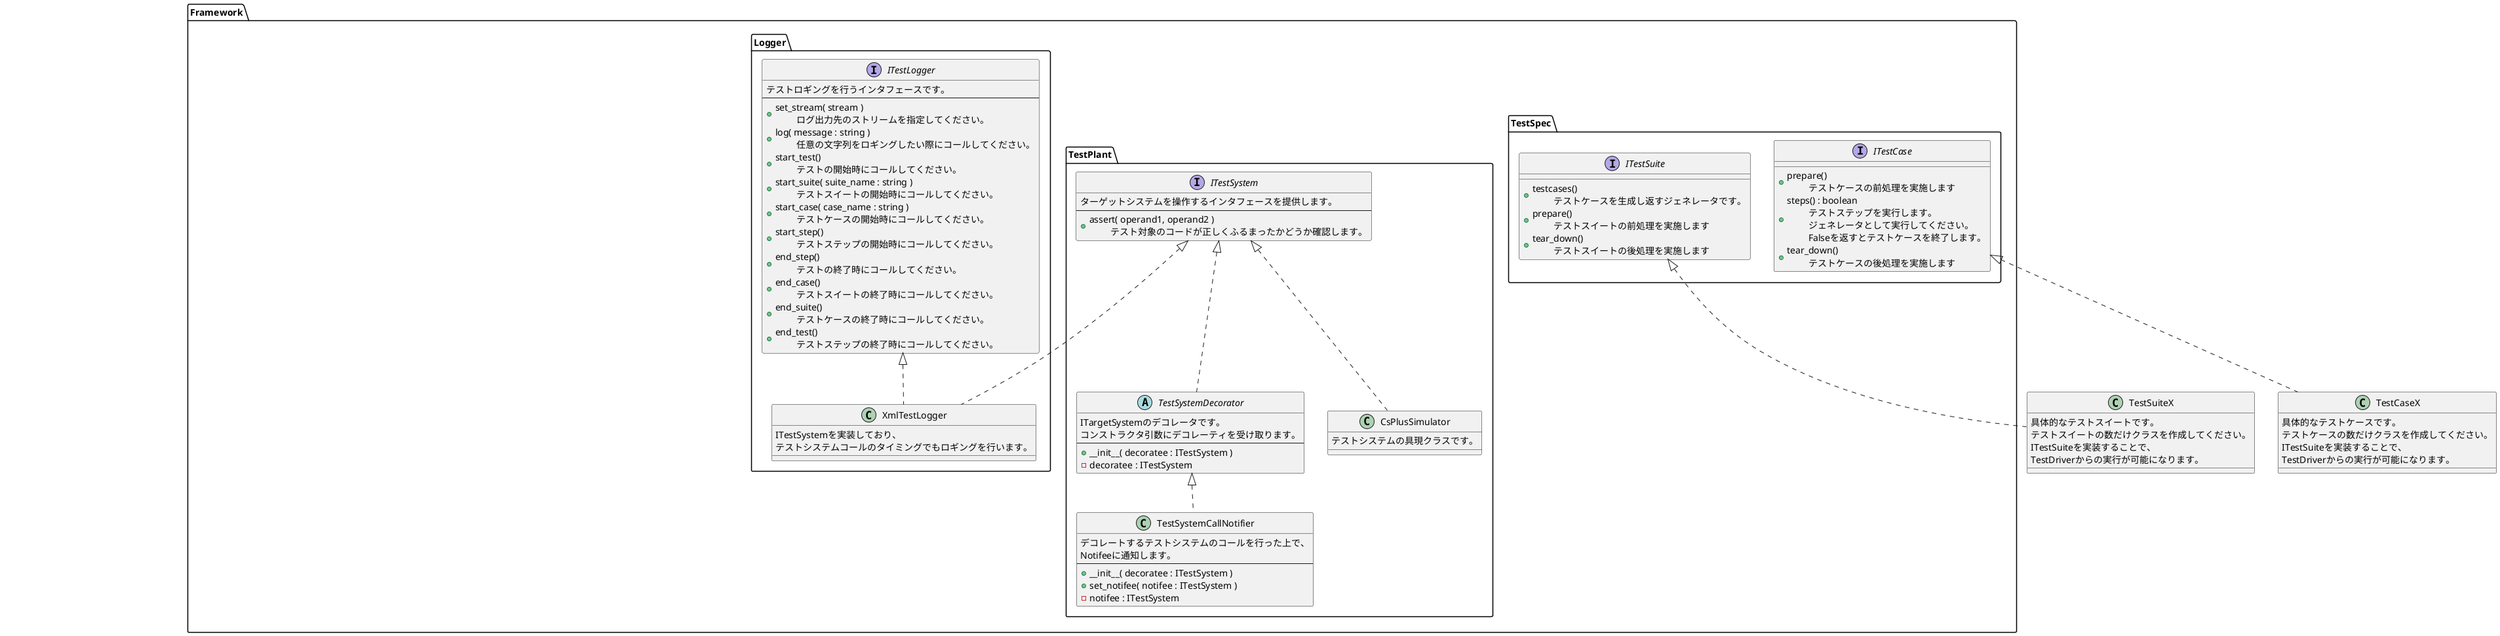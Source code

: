 @startuml
hide @unlinked

'#==============================================================================================
'# Framework
'#==============================================================================================
'#----------------------------------------------------
'# TestPlant
'#----------------------------------------------------
'--[ITestSystem]-------
interface Framework.TestPlant.ITestSystem $interface {
    ターゲットシステムを操作するインタフェースを提供します。
    ---
    + assert( operand1, operand2 ) \n\t テスト対象のコードが正しくふるまったかどうか確認します。
}

'--[TestSystemDecorator]-------
abstract Framework.TestPlant.TestSystemDecorator $abstract implements Framework.TestPlant.ITestSystem {
    ITargetSystemのデコレータです。
    コンストラクタ引数にデコレーティを受け取ります。
    ---
    + __init__( decoratee : ITestSystem )
    - decoratee : ITestSystem
}

'--[CsPlusSimulator]-------
class Framework.TestPlant.CsPlusSimulator implements Framework.TestPlant.ITestSystem {
    テストシステムの具現クラスです。
}

'--[TestSystemCallNotifier]-------
class Framework.TestPlant.TestSystemCallNotifier implements Framework.TestPlant.TestSystemDecorator {
    デコレートするテストシステムのコールを行った上で、
    Notifeeに通知します。
    ---
    + __init__( decoratee : ITestSystem )
    + set_notifee( notifee : ITestSystem )
    - notifee : ITestSystem
}

'--[TestPlantProvider]-------
class Framework.TestPlantProvider <<(S,skyblue) singleton>> {
    テストプラントを提供します。
    ターゲットシステムは同時に複数接続できないため、
    シングルトンとして実装されます。
    ---
    + setup() \n\t Providerのセットアップを行います。
    + system() : ITestSystem \n\t テストシステムを操作するためのインタフェースを返します。
    + logger() : TestLogger \n\t ロギングのためのインタフェースを返します。
}

'#----------------------------------------------------
'# Logger
'#----------------------------------------------------
'--[StateLogger]-------
interface Framework.Logger.ITestLogger $interface {
    テストロギングを行うインタフェースです。
    ----
    + set_stream( stream ) \n\t ログ出力先のストリームを指定してください。
    + log( message : string ) \n\t 任意の文字列をロギングしたい際にコールしてください。
    + start_test() \n\t テストの開始時にコールしてください。
    + start_suite( suite_name : string ) \n\t テストスイートの開始時にコールしてください。
    + start_case( case_name : string ) \n\t テストケースの開始時にコールしてください。
    + start_step() \n\t テストステップの開始時にコールしてください。
    + end_step() \n\t テストの終了時にコールしてください。
    + end_case() \n\t テストスイートの終了時にコールしてください。
    + end_suite() \n\t テストケースの終了時にコールしてください。
    + end_test() \n\t テストステップの終了時にコールしてください。
}

'--[TestLogger]-------
class Framework.Logger.XmlTestLogger implements  Framework.TestPlant.ITestSystem, Framework.Logger.ITestLogger {

    ITestSystemを実装しており、
    テストシステムコールのタイミングでもロギングを行います。
}


'#----------------------------------------------------
'# TestSpec
'#----------------------------------------------------

interface Framework.TestSpec.ITestSuite $interface {
    + testcases() \n\t テストケースを生成し返すジェネレータです。
    + prepare() \n\t テストスイートの前処理を実施します
    + tear_down() \n\t テストスイートの後処理を実施します
}

interface Framework.TestSpec.ITestCase $interface {
    + prepare() \n\t テストケースの前処理を実施します
    + steps() : boolean \n\t テストステップを実行します。\n\t ジェネレータとして実行してください。\n\t Falseを返すとテストケースを終了します。
    + tear_down() \n\t テストケースの後処理を実施します
}

class  Framework.TestDriver {
    テストプラントの初期化と、
    登録されたテストスイートの実行を担います。
    ----
    + execute( test_suites : ITestSuite[] ) \n\t 指定されたテストスイート群を実行します。
}

'#==============================================================================================
'# User Test Scripts
'#==============================================================================================

class TestEntry {
    テストのエントリポイントです。
    本クラスのexecuteをコールすることで
    テストが開始します。
    ---
    + execute() \n\t すべてのテストを実行します。
}

class TestSuiteX implements Framework.TestSpec.ITestSuite {
    具体的なテストスイートです。
    テストスイートの数だけクラスを作成してください。
    ITestSuiteを実装することで、
    TestDriverからの実行が可能になります。
}

class TestCaseX implements Framework.TestSpec.ITestCase {
    具体的なテストケースです。
    テストケースの数だけクラスを作成してください。
    ITestSuiteを実装することで、
    TestDriverからの実行が可能になります。
}

@enduml
